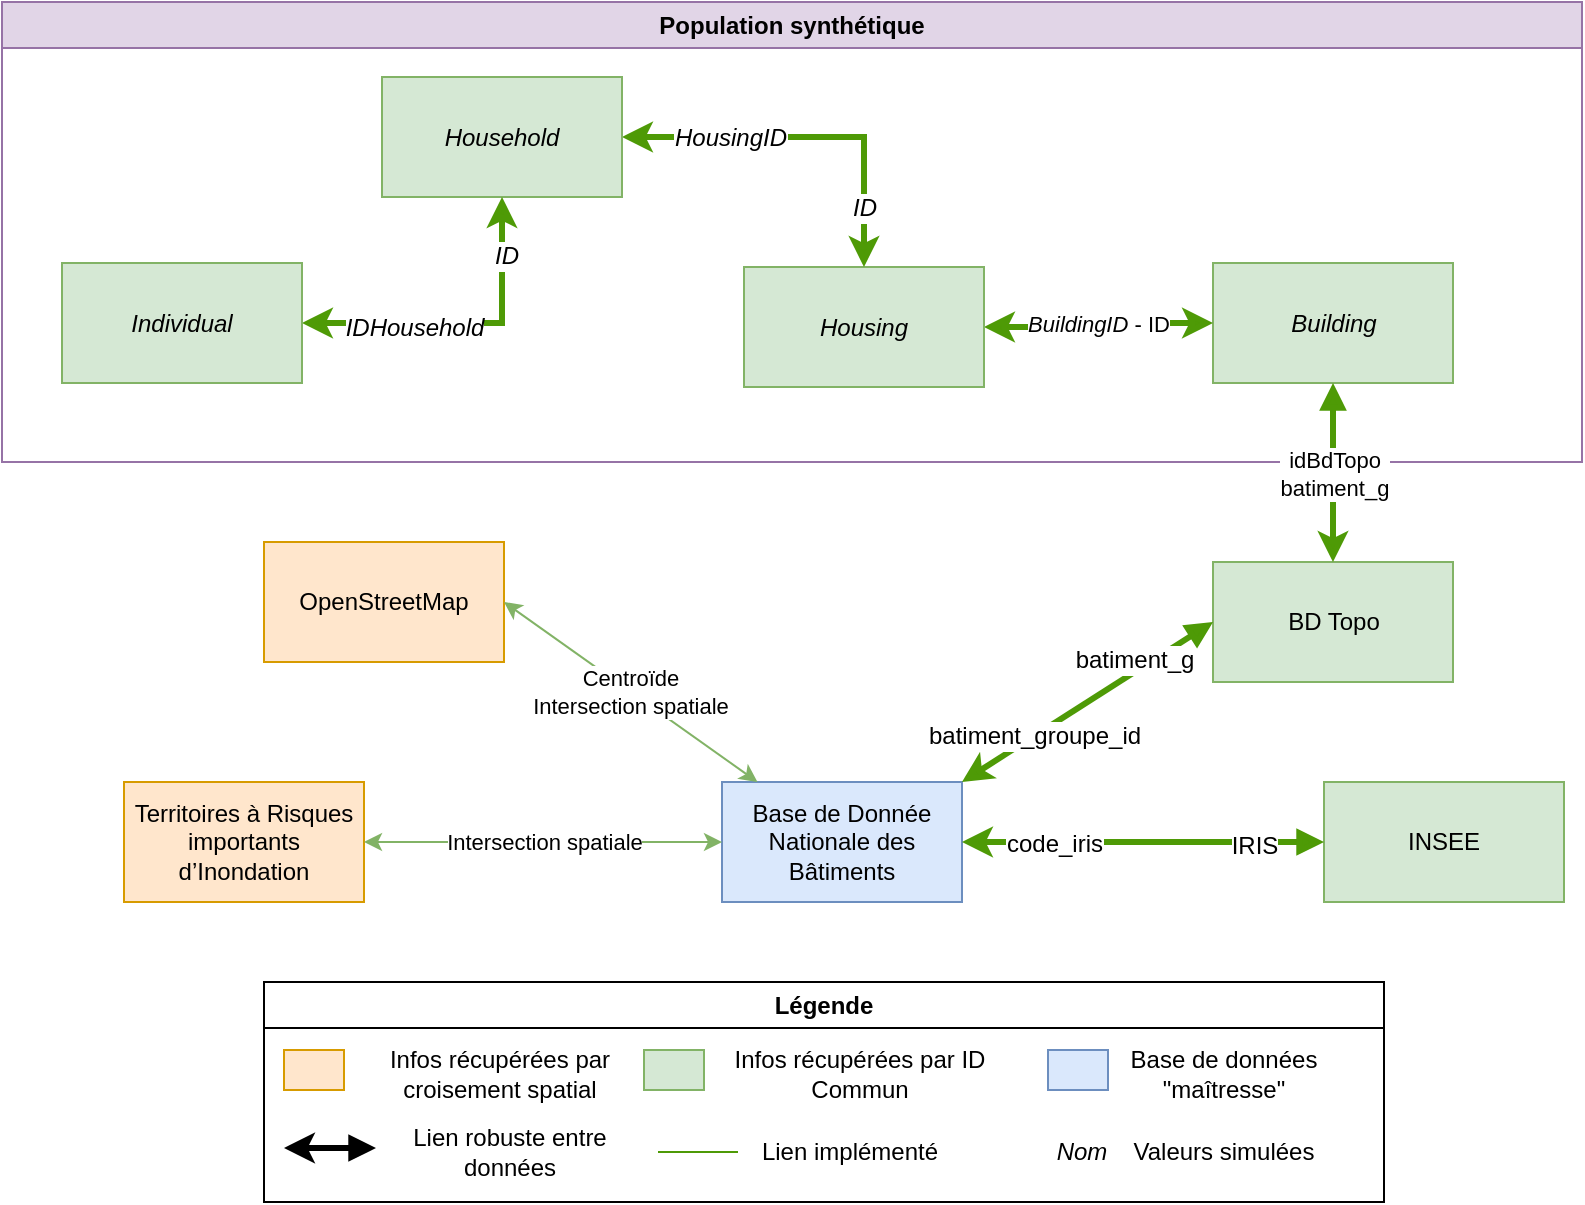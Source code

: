 <mxfile version="21.2.1" type="github">
  <diagram name="Page-1" id="RKlKr9zLwDHz_0O1cyM0">
    <mxGraphModel dx="748" dy="739" grid="1" gridSize="10" guides="1" tooltips="1" connect="1" arrows="1" fold="1" page="1" pageScale="1" pageWidth="827" pageHeight="1169" math="0" shadow="0">
      <root>
        <mxCell id="0" />
        <mxCell id="1" parent="0" />
        <mxCell id="FjnJGpuL3dfxn8dWNNj--1" value="Base de Donnée Nationale des Bâtiments" style="rounded=0;whiteSpace=wrap;html=1;fillColor=#dae8fc;strokeColor=#6c8ebf;" parent="1" vertex="1">
          <mxGeometry x="379" y="410" width="120" height="60" as="geometry" />
        </mxCell>
        <mxCell id="FjnJGpuL3dfxn8dWNNj--2" value="&lt;div&gt;BD Topo&lt;/div&gt;" style="rounded=0;whiteSpace=wrap;html=1;fillColor=#d5e8d4;strokeColor=#82b366;" parent="1" vertex="1">
          <mxGeometry x="624.5" y="300" width="120" height="60" as="geometry" />
        </mxCell>
        <mxCell id="FjnJGpuL3dfxn8dWNNj--4" value="OpenStreetMap" style="rounded=0;whiteSpace=wrap;html=1;fillColor=#ffe6cc;strokeColor=#d79b00;" parent="1" vertex="1">
          <mxGeometry x="150" y="290" width="120" height="60" as="geometry" />
        </mxCell>
        <mxCell id="FjnJGpuL3dfxn8dWNNj--5" value="INSEE" style="rounded=0;whiteSpace=wrap;html=1;fillColor=#d5e8d4;strokeColor=#82b366;" parent="1" vertex="1">
          <mxGeometry x="680" y="410" width="120" height="60" as="geometry" />
        </mxCell>
        <mxCell id="FjnJGpuL3dfxn8dWNNj--6" value="Territoires à Risques importants d’Inondation" style="rounded=0;whiteSpace=wrap;html=1;fillColor=#ffe6cc;strokeColor=#d79b00;" parent="1" vertex="1">
          <mxGeometry x="80" y="410" width="120" height="60" as="geometry" />
        </mxCell>
        <mxCell id="FjnJGpuL3dfxn8dWNNj--10" value="" style="endArrow=classic;html=1;rounded=0;entryX=1;entryY=0;entryDx=0;entryDy=0;exitX=0;exitY=0.5;exitDx=0;exitDy=0;strokeColor=#4e9a06;strokeWidth=3;endFill=1;startArrow=block;" parent="1" source="FjnJGpuL3dfxn8dWNNj--2" target="FjnJGpuL3dfxn8dWNNj--1" edge="1">
          <mxGeometry x="-0.021" y="13" width="50" height="50" relative="1" as="geometry">
            <mxPoint x="529" y="480" as="sourcePoint" />
            <mxPoint x="579" y="430" as="targetPoint" />
            <mxPoint as="offset" />
          </mxGeometry>
        </mxCell>
        <mxCell id="FjnJGpuL3dfxn8dWNNj--11" value="Intersection spatiale" style="endArrow=classic;html=1;rounded=0;exitX=1;exitY=0.5;exitDx=0;exitDy=0;entryX=0;entryY=0.5;entryDx=0;entryDy=0;strokeColor=#82b366;endFill=1;startArrow=classic;startFill=1;fillColor=#d5e8d4;" parent="1" source="FjnJGpuL3dfxn8dWNNj--6" target="FjnJGpuL3dfxn8dWNNj--1" edge="1">
          <mxGeometry width="50" height="50" relative="1" as="geometry">
            <mxPoint x="529" y="480" as="sourcePoint" />
            <mxPoint x="579" y="430" as="targetPoint" />
          </mxGeometry>
        </mxCell>
        <mxCell id="FjnJGpuL3dfxn8dWNNj--12" value="&lt;div&gt;Centroïde&lt;/div&gt;&lt;div&gt;Intersection spatiale&lt;br&gt;&lt;/div&gt;" style="endArrow=classic;html=1;rounded=0;exitX=1;exitY=0.5;exitDx=0;exitDy=0;strokeColor=#82b366;endFill=1;startArrow=classic;startFill=1;fillColor=#d5e8d4;" parent="1" source="FjnJGpuL3dfxn8dWNNj--4" target="FjnJGpuL3dfxn8dWNNj--1" edge="1">
          <mxGeometry width="50" height="50" relative="1" as="geometry">
            <mxPoint x="529" y="480" as="sourcePoint" />
            <mxPoint x="579" y="430" as="targetPoint" />
          </mxGeometry>
        </mxCell>
        <mxCell id="FjnJGpuL3dfxn8dWNNj--13" value="" style="endArrow=classic;html=1;rounded=0;exitX=0;exitY=0.5;exitDx=0;exitDy=0;strokeColor=#4e9a06;strokeWidth=3;endFill=1;startArrow=block;entryX=1;entryY=0.5;entryDx=0;entryDy=0;" parent="1" source="FjnJGpuL3dfxn8dWNNj--5" target="FjnJGpuL3dfxn8dWNNj--1" edge="1">
          <mxGeometry width="50" height="50" relative="1" as="geometry">
            <mxPoint x="529" y="480" as="sourcePoint" />
            <mxPoint x="500" y="460" as="targetPoint" />
          </mxGeometry>
        </mxCell>
        <mxCell id="FjnJGpuL3dfxn8dWNNj--15" value="Population synthétique" style="swimlane;whiteSpace=wrap;html=1;fillColor=#e1d5e7;strokeColor=#9673a6;" parent="1" vertex="1">
          <mxGeometry x="19" y="20" width="790" height="230" as="geometry">
            <mxRectangle x="10" y="90" width="170" height="30" as="alternateBounds" />
          </mxGeometry>
        </mxCell>
        <mxCell id="FjnJGpuL3dfxn8dWNNj--16" value="&lt;i&gt;Building&lt;/i&gt;" style="rounded=0;whiteSpace=wrap;html=1;fillColor=#d5e8d4;strokeColor=#82b366;" parent="FjnJGpuL3dfxn8dWNNj--15" vertex="1">
          <mxGeometry x="605.5" y="130.5" width="120" height="60" as="geometry" />
        </mxCell>
        <mxCell id="FjnJGpuL3dfxn8dWNNj--25" value="&lt;i&gt;BuildingID&lt;/i&gt; - ID" style="edgeStyle=orthogonalEdgeStyle;rounded=0;orthogonalLoop=1;jettySize=auto;html=1;exitX=1;exitY=0.5;exitDx=0;exitDy=0;entryX=0;entryY=0.5;entryDx=0;entryDy=0;strokeColor=#4E9A06;endArrow=classic;endFill=1;startArrow=classic;startFill=1;strokeWidth=3;" parent="FjnJGpuL3dfxn8dWNNj--15" source="FjnJGpuL3dfxn8dWNNj--17" target="FjnJGpuL3dfxn8dWNNj--16" edge="1">
          <mxGeometry relative="1" as="geometry" />
        </mxCell>
        <mxCell id="FjnJGpuL3dfxn8dWNNj--17" value="&lt;i&gt;Housing&lt;/i&gt;" style="rounded=0;whiteSpace=wrap;html=1;fillColor=#d5e8d4;strokeColor=#82b366;" parent="FjnJGpuL3dfxn8dWNNj--15" vertex="1">
          <mxGeometry x="371" y="132.5" width="120" height="60" as="geometry" />
        </mxCell>
        <mxCell id="FjnJGpuL3dfxn8dWNNj--27" value="" style="edgeStyle=orthogonalEdgeStyle;rounded=0;orthogonalLoop=1;jettySize=auto;html=1;exitX=1;exitY=0.5;exitDx=0;exitDy=0;entryX=0.5;entryY=0;entryDx=0;entryDy=0;strokeColor=#4e9a06;endArrow=classic;endFill=1;startArrow=classic;startFill=1;strokeWidth=3;" parent="FjnJGpuL3dfxn8dWNNj--15" source="FjnJGpuL3dfxn8dWNNj--18" target="FjnJGpuL3dfxn8dWNNj--17" edge="1">
          <mxGeometry x="0.263" y="-10" relative="1" as="geometry">
            <mxPoint as="offset" />
          </mxGeometry>
        </mxCell>
        <mxCell id="FjnJGpuL3dfxn8dWNNj--18" value="&lt;i&gt;Household&lt;/i&gt;" style="rounded=0;whiteSpace=wrap;html=1;fillColor=#d5e8d4;strokeColor=#82b366;" parent="FjnJGpuL3dfxn8dWNNj--15" vertex="1">
          <mxGeometry x="190" y="37.5" width="120" height="60" as="geometry" />
        </mxCell>
        <mxCell id="FjnJGpuL3dfxn8dWNNj--28" value="" style="edgeStyle=orthogonalEdgeStyle;rounded=0;orthogonalLoop=1;jettySize=auto;html=1;exitX=1;exitY=0.5;exitDx=0;exitDy=0;entryX=0.5;entryY=1;entryDx=0;entryDy=0;strokeColor=#4E9A06;endArrow=classic;endFill=1;startArrow=classic;startFill=1;strokeWidth=3;" parent="FjnJGpuL3dfxn8dWNNj--15" source="FjnJGpuL3dfxn8dWNNj--19" target="FjnJGpuL3dfxn8dWNNj--18" edge="1">
          <mxGeometry x="0.222" y="10" relative="1" as="geometry">
            <mxPoint as="offset" />
          </mxGeometry>
        </mxCell>
        <mxCell id="FjnJGpuL3dfxn8dWNNj--19" value="&lt;i&gt;Individual&lt;/i&gt;" style="rounded=0;whiteSpace=wrap;html=1;fillColor=#d5e8d4;strokeColor=#82b366;" parent="FjnJGpuL3dfxn8dWNNj--15" vertex="1">
          <mxGeometry x="30" y="130.5" width="120" height="60" as="geometry" />
        </mxCell>
        <mxCell id="VWtHllQ4j4jmdK-bnzK4-2" value="&lt;div&gt;&lt;i&gt;IDHousehold&lt;/i&gt;&lt;/div&gt;" style="text;html=1;align=center;verticalAlign=middle;resizable=0;points=[];autosize=1;strokeColor=none;fillColor=none;labelBackgroundColor=default;" parent="FjnJGpuL3dfxn8dWNNj--15" vertex="1">
          <mxGeometry x="161" y="147.5" width="90" height="30" as="geometry" />
        </mxCell>
        <mxCell id="VWtHllQ4j4jmdK-bnzK4-4" value="&lt;i&gt;HousingID&lt;/i&gt;" style="text;html=1;align=center;verticalAlign=middle;resizable=0;points=[];autosize=1;strokeColor=none;fillColor=none;labelBackgroundColor=default;" parent="FjnJGpuL3dfxn8dWNNj--15" vertex="1">
          <mxGeometry x="324" y="52.5" width="80" height="30" as="geometry" />
        </mxCell>
        <mxCell id="VWtHllQ4j4jmdK-bnzK4-5" value="&lt;i&gt;ID&lt;/i&gt;" style="text;html=1;align=center;verticalAlign=middle;resizable=0;points=[];autosize=1;strokeColor=none;fillColor=none;labelBackgroundColor=default;" parent="FjnJGpuL3dfxn8dWNNj--15" vertex="1">
          <mxGeometry x="411" y="87.5" width="40" height="30" as="geometry" />
        </mxCell>
        <mxCell id="FjnJGpuL3dfxn8dWNNj--29" value="&lt;div&gt;idBdTopo &lt;br&gt;&lt;/div&gt;&lt;div&gt;batiment_g&lt;/div&gt;" style="edgeStyle=orthogonalEdgeStyle;rounded=0;orthogonalLoop=1;jettySize=auto;html=1;exitX=0.5;exitY=1;exitDx=0;exitDy=0;entryX=0.5;entryY=0;entryDx=0;entryDy=0;strokeColor=#4e9a06;strokeWidth=3;endArrow=classic;endFill=1;startArrow=block;" parent="1" source="FjnJGpuL3dfxn8dWNNj--16" target="FjnJGpuL3dfxn8dWNNj--2" edge="1">
          <mxGeometry relative="1" as="geometry" />
        </mxCell>
        <mxCell id="CL4YX4rr0jCitZG3_2ce-1" value="Légende" style="swimlane;whiteSpace=wrap;html=1;" parent="1" vertex="1">
          <mxGeometry x="150" y="510" width="560" height="110" as="geometry">
            <mxRectangle x="80" y="570" width="90" height="30" as="alternateBounds" />
          </mxGeometry>
        </mxCell>
        <mxCell id="CL4YX4rr0jCitZG3_2ce-2" value="" style="rounded=0;whiteSpace=wrap;html=1;fillColor=#ffe6cc;strokeColor=#d79b00;" parent="CL4YX4rr0jCitZG3_2ce-1" vertex="1">
          <mxGeometry x="10" y="34" width="30" height="20" as="geometry" />
        </mxCell>
        <mxCell id="CL4YX4rr0jCitZG3_2ce-3" value="Infos récupérées par croisement spatial" style="text;html=1;strokeColor=none;fillColor=none;align=center;verticalAlign=middle;whiteSpace=wrap;rounded=0;" parent="CL4YX4rr0jCitZG3_2ce-1" vertex="1">
          <mxGeometry x="48" y="31" width="140" height="30" as="geometry" />
        </mxCell>
        <mxCell id="CL4YX4rr0jCitZG3_2ce-4" value="" style="rounded=0;whiteSpace=wrap;html=1;fillColor=#d5e8d4;strokeColor=#82b366;" parent="CL4YX4rr0jCitZG3_2ce-1" vertex="1">
          <mxGeometry x="190" y="34" width="30" height="20" as="geometry" />
        </mxCell>
        <mxCell id="CL4YX4rr0jCitZG3_2ce-5" value="Infos récupérées par ID Commun" style="text;html=1;strokeColor=none;fillColor=none;align=center;verticalAlign=middle;whiteSpace=wrap;rounded=0;" parent="CL4YX4rr0jCitZG3_2ce-1" vertex="1">
          <mxGeometry x="228" y="31" width="140" height="30" as="geometry" />
        </mxCell>
        <mxCell id="CL4YX4rr0jCitZG3_2ce-8" value="" style="endArrow=classic;html=1;rounded=0;entryX=1;entryY=0;entryDx=0;entryDy=0;strokeColor=#000000;strokeWidth=3;endFill=1;startArrow=block;" parent="CL4YX4rr0jCitZG3_2ce-1" edge="1">
          <mxGeometry width="50" height="50" relative="1" as="geometry">
            <mxPoint x="56" y="83" as="sourcePoint" />
            <mxPoint x="10" y="83" as="targetPoint" />
          </mxGeometry>
        </mxCell>
        <mxCell id="CL4YX4rr0jCitZG3_2ce-9" value="Lien robuste entre données" style="text;html=1;strokeColor=none;fillColor=none;align=center;verticalAlign=middle;whiteSpace=wrap;rounded=0;" parent="CL4YX4rr0jCitZG3_2ce-1" vertex="1">
          <mxGeometry x="53" y="70" width="140" height="30" as="geometry" />
        </mxCell>
        <mxCell id="CL4YX4rr0jCitZG3_2ce-12" value="" style="endArrow=none;startArrow=none;html=1;rounded=0;strokeColor=#4e9a06;endFill=0;startFill=0;" parent="CL4YX4rr0jCitZG3_2ce-1" edge="1">
          <mxGeometry width="50" height="50" relative="1" as="geometry">
            <mxPoint x="197" y="85" as="sourcePoint" />
            <mxPoint x="237" y="85" as="targetPoint" />
          </mxGeometry>
        </mxCell>
        <mxCell id="CL4YX4rr0jCitZG3_2ce-13" value="Lien implémenté" style="text;html=1;strokeColor=none;fillColor=none;align=center;verticalAlign=middle;whiteSpace=wrap;rounded=0;" parent="CL4YX4rr0jCitZG3_2ce-1" vertex="1">
          <mxGeometry x="223" y="70" width="140" height="30" as="geometry" />
        </mxCell>
        <mxCell id="CL4YX4rr0jCitZG3_2ce-14" value="" style="rounded=0;whiteSpace=wrap;html=1;fillColor=#dae8fc;strokeColor=#6c8ebf;" parent="CL4YX4rr0jCitZG3_2ce-1" vertex="1">
          <mxGeometry x="392" y="34" width="30" height="20" as="geometry" />
        </mxCell>
        <mxCell id="CL4YX4rr0jCitZG3_2ce-15" value="Base de données &quot;maîtresse&quot;" style="text;html=1;strokeColor=none;fillColor=none;align=center;verticalAlign=middle;whiteSpace=wrap;rounded=0;" parent="CL4YX4rr0jCitZG3_2ce-1" vertex="1">
          <mxGeometry x="410" y="31" width="140" height="30" as="geometry" />
        </mxCell>
        <mxCell id="g-4KPRBuuMpllEZ6ZMX--3" value="&lt;i&gt;Nom&lt;/i&gt;" style="text;html=1;strokeColor=none;fillColor=none;align=center;verticalAlign=middle;whiteSpace=wrap;rounded=0;" parent="CL4YX4rr0jCitZG3_2ce-1" vertex="1">
          <mxGeometry x="379" y="70" width="60" height="30" as="geometry" />
        </mxCell>
        <mxCell id="g-4KPRBuuMpllEZ6ZMX--4" value="Valeurs simulées" style="text;html=1;strokeColor=none;fillColor=none;align=center;verticalAlign=middle;whiteSpace=wrap;rounded=0;" parent="CL4YX4rr0jCitZG3_2ce-1" vertex="1">
          <mxGeometry x="410" y="70" width="140" height="30" as="geometry" />
        </mxCell>
        <mxCell id="VWtHllQ4j4jmdK-bnzK4-3" value="&lt;i&gt;ID&lt;/i&gt;" style="text;html=1;align=center;verticalAlign=middle;resizable=0;points=[];autosize=1;strokeColor=none;fillColor=none;labelBackgroundColor=default;" parent="1" vertex="1">
          <mxGeometry x="251" y="131.5" width="40" height="30" as="geometry" />
        </mxCell>
        <mxCell id="VWtHllQ4j4jmdK-bnzK4-6" value="&lt;div&gt;batiment_g&lt;/div&gt;" style="text;html=1;align=center;verticalAlign=middle;resizable=0;points=[];autosize=1;strokeColor=none;fillColor=none;labelBackgroundColor=default;" parent="1" vertex="1">
          <mxGeometry x="544.5" y="334" width="80" height="30" as="geometry" />
        </mxCell>
        <mxCell id="VWtHllQ4j4jmdK-bnzK4-7" value="&lt;div&gt;batiment_groupe_id&lt;br&gt;&lt;/div&gt;" style="text;html=1;align=center;verticalAlign=middle;resizable=0;points=[];autosize=1;strokeColor=none;fillColor=none;labelBackgroundColor=#FFFFFF;" parent="1" vertex="1">
          <mxGeometry x="470" y="372" width="130" height="30" as="geometry" />
        </mxCell>
        <mxCell id="VWtHllQ4j4jmdK-bnzK4-8" value="&lt;div&gt;code_iris &lt;br&gt;&lt;/div&gt;" style="text;html=1;align=center;verticalAlign=middle;resizable=0;points=[];autosize=1;strokeColor=none;fillColor=none;labelBackgroundColor=#FFFFFF;" parent="1" vertex="1">
          <mxGeometry x="510" y="426" width="70" height="30" as="geometry" />
        </mxCell>
        <mxCell id="VWtHllQ4j4jmdK-bnzK4-9" value="IRIS" style="text;html=1;align=center;verticalAlign=middle;resizable=0;points=[];autosize=1;strokeColor=none;fillColor=none;labelBackgroundColor=#FFFFFF;" parent="1" vertex="1">
          <mxGeometry x="620" y="427" width="50" height="30" as="geometry" />
        </mxCell>
      </root>
    </mxGraphModel>
  </diagram>
</mxfile>
